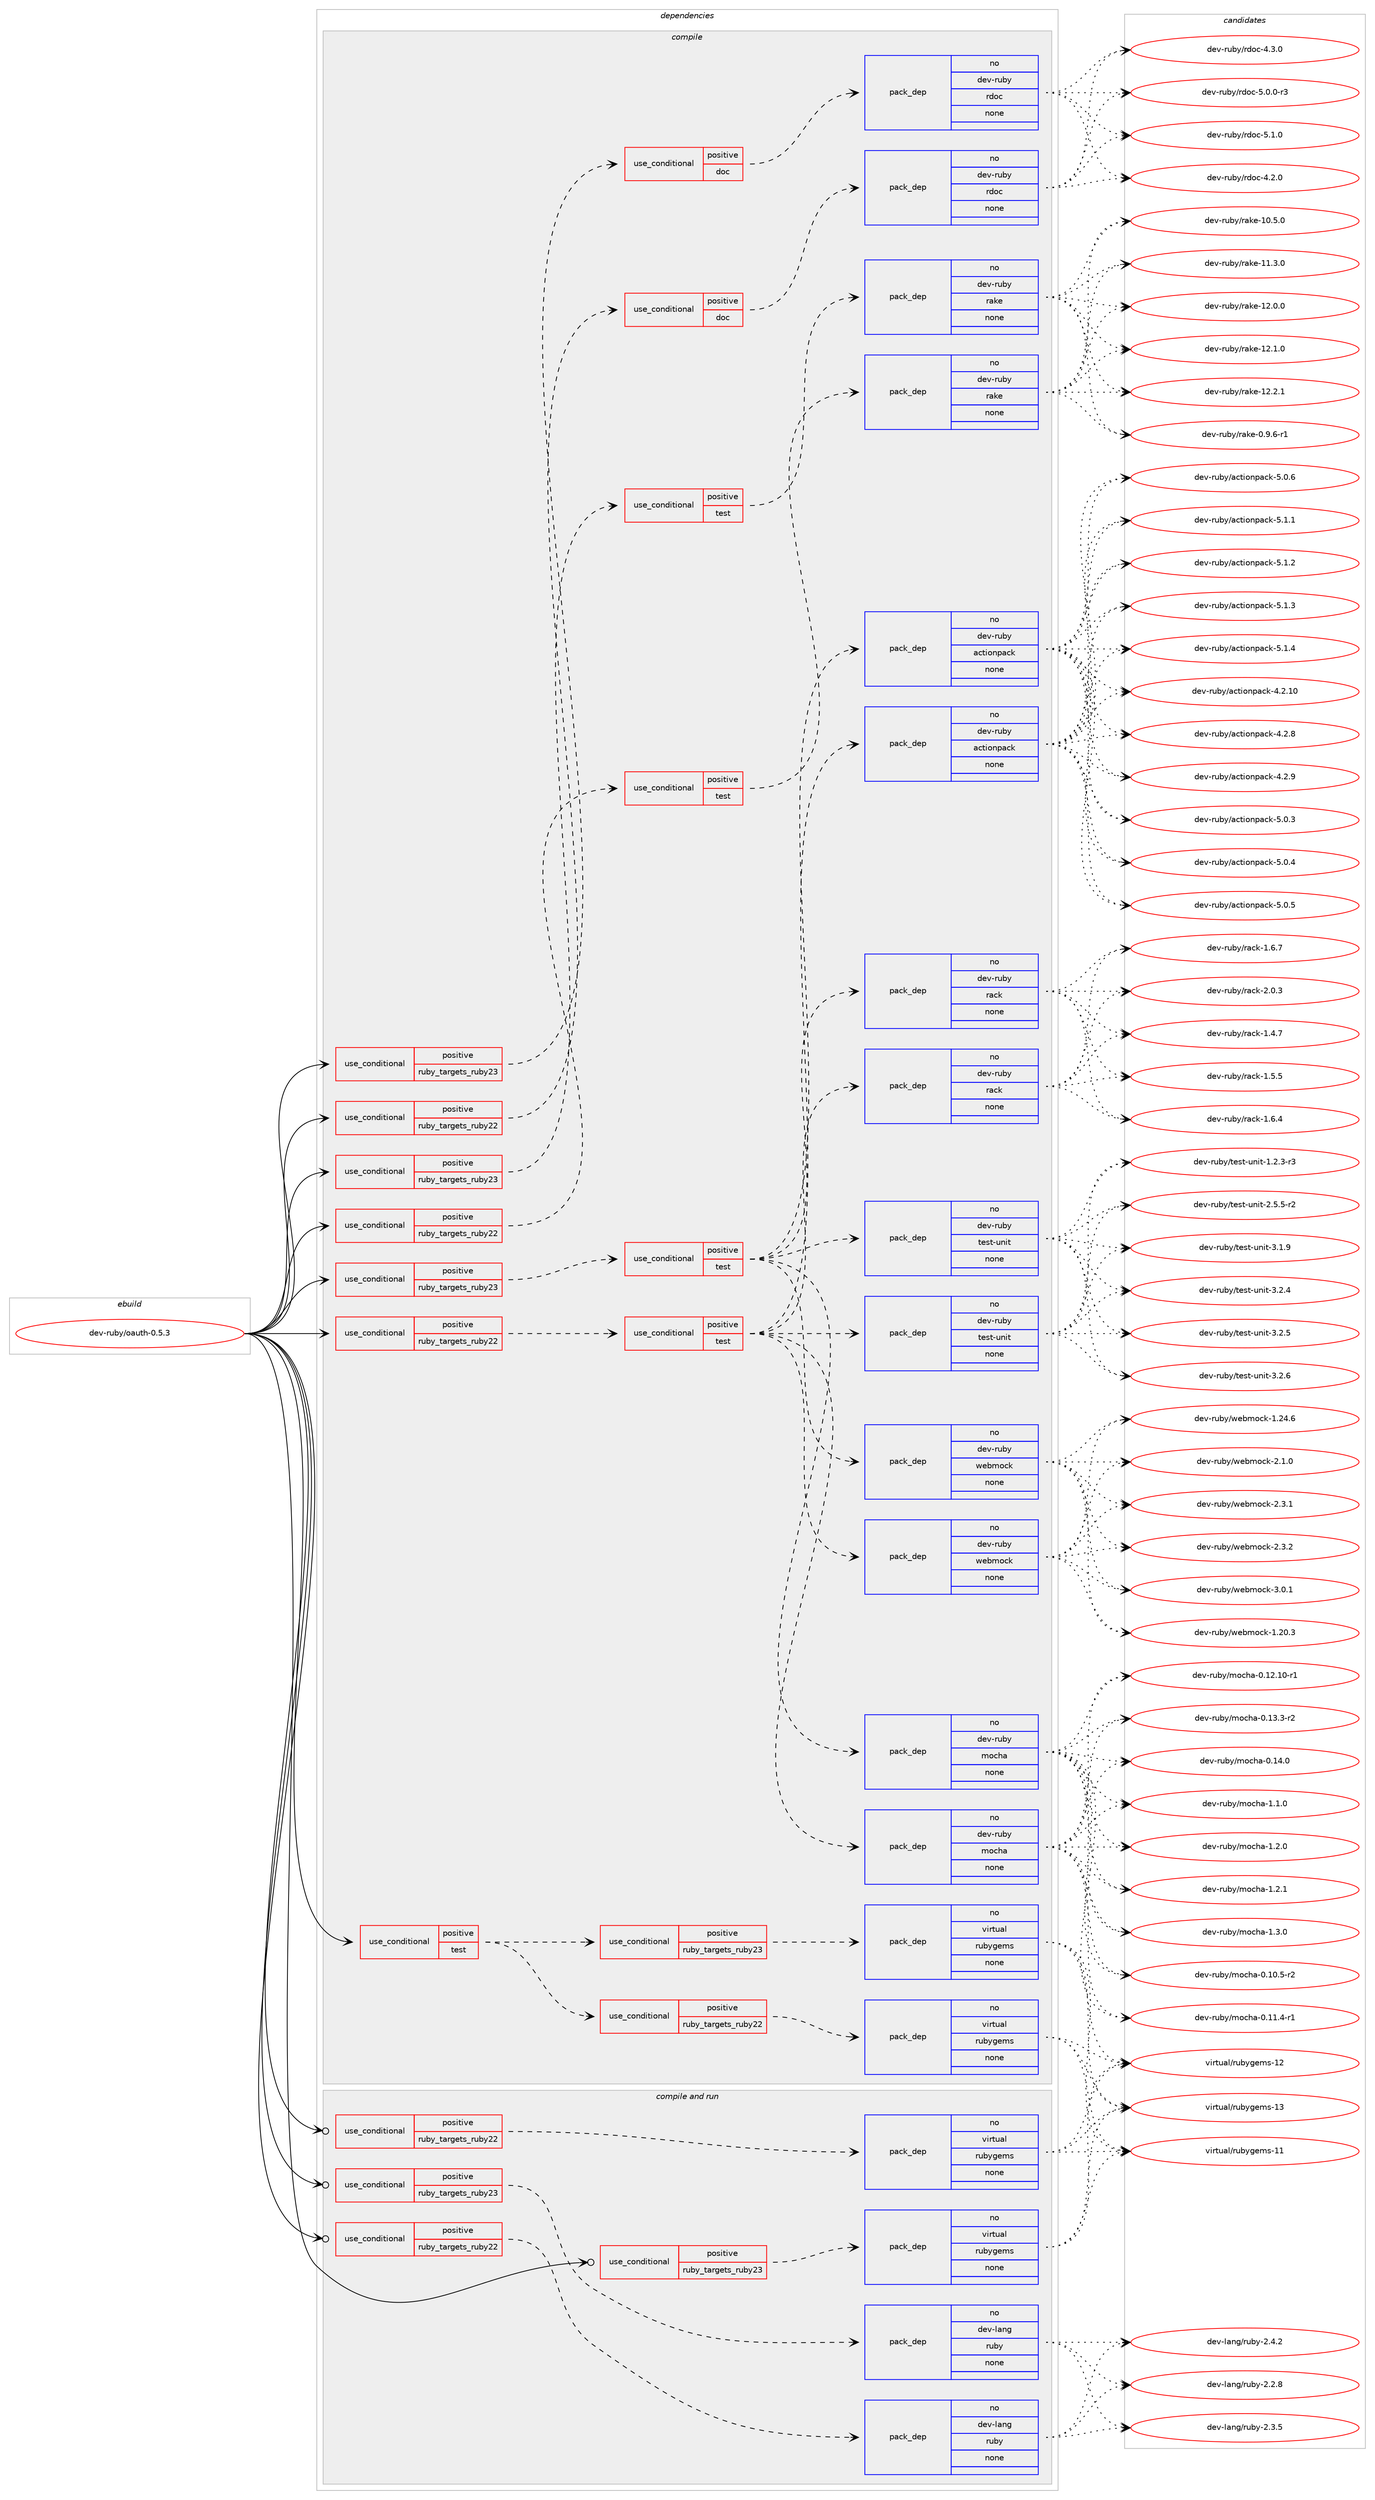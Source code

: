 digraph prolog {

# *************
# Graph options
# *************

newrank=true;
concentrate=true;
compound=true;
graph [rankdir=LR,fontname=Helvetica,fontsize=10,ranksep=1.5];#, ranksep=2.5, nodesep=0.2];
edge  [arrowhead=vee];
node  [fontname=Helvetica,fontsize=10];

# **********
# The ebuild
# **********

subgraph cluster_leftcol {
color=gray;
rank=same;
label=<<i>ebuild</i>>;
id [label="dev-ruby/oauth-0.5.3", color=red, width=4, href="../dev-ruby/oauth-0.5.3.svg"];
}

# ****************
# The dependencies
# ****************

subgraph cluster_midcol {
color=gray;
label=<<i>dependencies</i>>;
subgraph cluster_compile {
fillcolor="#eeeeee";
style=filled;
label=<<i>compile</i>>;
subgraph cond63863 {
dependency251636 [label=<<TABLE BORDER="0" CELLBORDER="1" CELLSPACING="0" CELLPADDING="4"><TR><TD ROWSPAN="3" CELLPADDING="10">use_conditional</TD></TR><TR><TD>positive</TD></TR><TR><TD>ruby_targets_ruby22</TD></TR></TABLE>>, shape=none, color=red];
subgraph cond63864 {
dependency251637 [label=<<TABLE BORDER="0" CELLBORDER="1" CELLSPACING="0" CELLPADDING="4"><TR><TD ROWSPAN="3" CELLPADDING="10">use_conditional</TD></TR><TR><TD>positive</TD></TR><TR><TD>doc</TD></TR></TABLE>>, shape=none, color=red];
subgraph pack183668 {
dependency251638 [label=<<TABLE BORDER="0" CELLBORDER="1" CELLSPACING="0" CELLPADDING="4" WIDTH="220"><TR><TD ROWSPAN="6" CELLPADDING="30">pack_dep</TD></TR><TR><TD WIDTH="110">no</TD></TR><TR><TD>dev-ruby</TD></TR><TR><TD>rdoc</TD></TR><TR><TD>none</TD></TR><TR><TD></TD></TR></TABLE>>, shape=none, color=blue];
}
dependency251637:e -> dependency251638:w [weight=20,style="dashed",arrowhead="vee"];
}
dependency251636:e -> dependency251637:w [weight=20,style="dashed",arrowhead="vee"];
}
id:e -> dependency251636:w [weight=20,style="solid",arrowhead="vee"];
subgraph cond63865 {
dependency251639 [label=<<TABLE BORDER="0" CELLBORDER="1" CELLSPACING="0" CELLPADDING="4"><TR><TD ROWSPAN="3" CELLPADDING="10">use_conditional</TD></TR><TR><TD>positive</TD></TR><TR><TD>ruby_targets_ruby22</TD></TR></TABLE>>, shape=none, color=red];
subgraph cond63866 {
dependency251640 [label=<<TABLE BORDER="0" CELLBORDER="1" CELLSPACING="0" CELLPADDING="4"><TR><TD ROWSPAN="3" CELLPADDING="10">use_conditional</TD></TR><TR><TD>positive</TD></TR><TR><TD>test</TD></TR></TABLE>>, shape=none, color=red];
subgraph pack183669 {
dependency251641 [label=<<TABLE BORDER="0" CELLBORDER="1" CELLSPACING="0" CELLPADDING="4" WIDTH="220"><TR><TD ROWSPAN="6" CELLPADDING="30">pack_dep</TD></TR><TR><TD WIDTH="110">no</TD></TR><TR><TD>dev-ruby</TD></TR><TR><TD>rake</TD></TR><TR><TD>none</TD></TR><TR><TD></TD></TR></TABLE>>, shape=none, color=blue];
}
dependency251640:e -> dependency251641:w [weight=20,style="dashed",arrowhead="vee"];
}
dependency251639:e -> dependency251640:w [weight=20,style="dashed",arrowhead="vee"];
}
id:e -> dependency251639:w [weight=20,style="solid",arrowhead="vee"];
subgraph cond63867 {
dependency251642 [label=<<TABLE BORDER="0" CELLBORDER="1" CELLSPACING="0" CELLPADDING="4"><TR><TD ROWSPAN="3" CELLPADDING="10">use_conditional</TD></TR><TR><TD>positive</TD></TR><TR><TD>ruby_targets_ruby22</TD></TR></TABLE>>, shape=none, color=red];
subgraph cond63868 {
dependency251643 [label=<<TABLE BORDER="0" CELLBORDER="1" CELLSPACING="0" CELLPADDING="4"><TR><TD ROWSPAN="3" CELLPADDING="10">use_conditional</TD></TR><TR><TD>positive</TD></TR><TR><TD>test</TD></TR></TABLE>>, shape=none, color=red];
subgraph pack183670 {
dependency251644 [label=<<TABLE BORDER="0" CELLBORDER="1" CELLSPACING="0" CELLPADDING="4" WIDTH="220"><TR><TD ROWSPAN="6" CELLPADDING="30">pack_dep</TD></TR><TR><TD WIDTH="110">no</TD></TR><TR><TD>dev-ruby</TD></TR><TR><TD>test-unit</TD></TR><TR><TD>none</TD></TR><TR><TD></TD></TR></TABLE>>, shape=none, color=blue];
}
dependency251643:e -> dependency251644:w [weight=20,style="dashed",arrowhead="vee"];
subgraph pack183671 {
dependency251645 [label=<<TABLE BORDER="0" CELLBORDER="1" CELLSPACING="0" CELLPADDING="4" WIDTH="220"><TR><TD ROWSPAN="6" CELLPADDING="30">pack_dep</TD></TR><TR><TD WIDTH="110">no</TD></TR><TR><TD>dev-ruby</TD></TR><TR><TD>mocha</TD></TR><TR><TD>none</TD></TR><TR><TD></TD></TR></TABLE>>, shape=none, color=blue];
}
dependency251643:e -> dependency251645:w [weight=20,style="dashed",arrowhead="vee"];
subgraph pack183672 {
dependency251646 [label=<<TABLE BORDER="0" CELLBORDER="1" CELLSPACING="0" CELLPADDING="4" WIDTH="220"><TR><TD ROWSPAN="6" CELLPADDING="30">pack_dep</TD></TR><TR><TD WIDTH="110">no</TD></TR><TR><TD>dev-ruby</TD></TR><TR><TD>webmock</TD></TR><TR><TD>none</TD></TR><TR><TD></TD></TR></TABLE>>, shape=none, color=blue];
}
dependency251643:e -> dependency251646:w [weight=20,style="dashed",arrowhead="vee"];
subgraph pack183673 {
dependency251647 [label=<<TABLE BORDER="0" CELLBORDER="1" CELLSPACING="0" CELLPADDING="4" WIDTH="220"><TR><TD ROWSPAN="6" CELLPADDING="30">pack_dep</TD></TR><TR><TD WIDTH="110">no</TD></TR><TR><TD>dev-ruby</TD></TR><TR><TD>rack</TD></TR><TR><TD>none</TD></TR><TR><TD></TD></TR></TABLE>>, shape=none, color=blue];
}
dependency251643:e -> dependency251647:w [weight=20,style="dashed",arrowhead="vee"];
subgraph pack183674 {
dependency251648 [label=<<TABLE BORDER="0" CELLBORDER="1" CELLSPACING="0" CELLPADDING="4" WIDTH="220"><TR><TD ROWSPAN="6" CELLPADDING="30">pack_dep</TD></TR><TR><TD WIDTH="110">no</TD></TR><TR><TD>dev-ruby</TD></TR><TR><TD>actionpack</TD></TR><TR><TD>none</TD></TR><TR><TD></TD></TR></TABLE>>, shape=none, color=blue];
}
dependency251643:e -> dependency251648:w [weight=20,style="dashed",arrowhead="vee"];
}
dependency251642:e -> dependency251643:w [weight=20,style="dashed",arrowhead="vee"];
}
id:e -> dependency251642:w [weight=20,style="solid",arrowhead="vee"];
subgraph cond63869 {
dependency251649 [label=<<TABLE BORDER="0" CELLBORDER="1" CELLSPACING="0" CELLPADDING="4"><TR><TD ROWSPAN="3" CELLPADDING="10">use_conditional</TD></TR><TR><TD>positive</TD></TR><TR><TD>ruby_targets_ruby23</TD></TR></TABLE>>, shape=none, color=red];
subgraph cond63870 {
dependency251650 [label=<<TABLE BORDER="0" CELLBORDER="1" CELLSPACING="0" CELLPADDING="4"><TR><TD ROWSPAN="3" CELLPADDING="10">use_conditional</TD></TR><TR><TD>positive</TD></TR><TR><TD>doc</TD></TR></TABLE>>, shape=none, color=red];
subgraph pack183675 {
dependency251651 [label=<<TABLE BORDER="0" CELLBORDER="1" CELLSPACING="0" CELLPADDING="4" WIDTH="220"><TR><TD ROWSPAN="6" CELLPADDING="30">pack_dep</TD></TR><TR><TD WIDTH="110">no</TD></TR><TR><TD>dev-ruby</TD></TR><TR><TD>rdoc</TD></TR><TR><TD>none</TD></TR><TR><TD></TD></TR></TABLE>>, shape=none, color=blue];
}
dependency251650:e -> dependency251651:w [weight=20,style="dashed",arrowhead="vee"];
}
dependency251649:e -> dependency251650:w [weight=20,style="dashed",arrowhead="vee"];
}
id:e -> dependency251649:w [weight=20,style="solid",arrowhead="vee"];
subgraph cond63871 {
dependency251652 [label=<<TABLE BORDER="0" CELLBORDER="1" CELLSPACING="0" CELLPADDING="4"><TR><TD ROWSPAN="3" CELLPADDING="10">use_conditional</TD></TR><TR><TD>positive</TD></TR><TR><TD>ruby_targets_ruby23</TD></TR></TABLE>>, shape=none, color=red];
subgraph cond63872 {
dependency251653 [label=<<TABLE BORDER="0" CELLBORDER="1" CELLSPACING="0" CELLPADDING="4"><TR><TD ROWSPAN="3" CELLPADDING="10">use_conditional</TD></TR><TR><TD>positive</TD></TR><TR><TD>test</TD></TR></TABLE>>, shape=none, color=red];
subgraph pack183676 {
dependency251654 [label=<<TABLE BORDER="0" CELLBORDER="1" CELLSPACING="0" CELLPADDING="4" WIDTH="220"><TR><TD ROWSPAN="6" CELLPADDING="30">pack_dep</TD></TR><TR><TD WIDTH="110">no</TD></TR><TR><TD>dev-ruby</TD></TR><TR><TD>rake</TD></TR><TR><TD>none</TD></TR><TR><TD></TD></TR></TABLE>>, shape=none, color=blue];
}
dependency251653:e -> dependency251654:w [weight=20,style="dashed",arrowhead="vee"];
}
dependency251652:e -> dependency251653:w [weight=20,style="dashed",arrowhead="vee"];
}
id:e -> dependency251652:w [weight=20,style="solid",arrowhead="vee"];
subgraph cond63873 {
dependency251655 [label=<<TABLE BORDER="0" CELLBORDER="1" CELLSPACING="0" CELLPADDING="4"><TR><TD ROWSPAN="3" CELLPADDING="10">use_conditional</TD></TR><TR><TD>positive</TD></TR><TR><TD>ruby_targets_ruby23</TD></TR></TABLE>>, shape=none, color=red];
subgraph cond63874 {
dependency251656 [label=<<TABLE BORDER="0" CELLBORDER="1" CELLSPACING="0" CELLPADDING="4"><TR><TD ROWSPAN="3" CELLPADDING="10">use_conditional</TD></TR><TR><TD>positive</TD></TR><TR><TD>test</TD></TR></TABLE>>, shape=none, color=red];
subgraph pack183677 {
dependency251657 [label=<<TABLE BORDER="0" CELLBORDER="1" CELLSPACING="0" CELLPADDING="4" WIDTH="220"><TR><TD ROWSPAN="6" CELLPADDING="30">pack_dep</TD></TR><TR><TD WIDTH="110">no</TD></TR><TR><TD>dev-ruby</TD></TR><TR><TD>test-unit</TD></TR><TR><TD>none</TD></TR><TR><TD></TD></TR></TABLE>>, shape=none, color=blue];
}
dependency251656:e -> dependency251657:w [weight=20,style="dashed",arrowhead="vee"];
subgraph pack183678 {
dependency251658 [label=<<TABLE BORDER="0" CELLBORDER="1" CELLSPACING="0" CELLPADDING="4" WIDTH="220"><TR><TD ROWSPAN="6" CELLPADDING="30">pack_dep</TD></TR><TR><TD WIDTH="110">no</TD></TR><TR><TD>dev-ruby</TD></TR><TR><TD>mocha</TD></TR><TR><TD>none</TD></TR><TR><TD></TD></TR></TABLE>>, shape=none, color=blue];
}
dependency251656:e -> dependency251658:w [weight=20,style="dashed",arrowhead="vee"];
subgraph pack183679 {
dependency251659 [label=<<TABLE BORDER="0" CELLBORDER="1" CELLSPACING="0" CELLPADDING="4" WIDTH="220"><TR><TD ROWSPAN="6" CELLPADDING="30">pack_dep</TD></TR><TR><TD WIDTH="110">no</TD></TR><TR><TD>dev-ruby</TD></TR><TR><TD>webmock</TD></TR><TR><TD>none</TD></TR><TR><TD></TD></TR></TABLE>>, shape=none, color=blue];
}
dependency251656:e -> dependency251659:w [weight=20,style="dashed",arrowhead="vee"];
subgraph pack183680 {
dependency251660 [label=<<TABLE BORDER="0" CELLBORDER="1" CELLSPACING="0" CELLPADDING="4" WIDTH="220"><TR><TD ROWSPAN="6" CELLPADDING="30">pack_dep</TD></TR><TR><TD WIDTH="110">no</TD></TR><TR><TD>dev-ruby</TD></TR><TR><TD>rack</TD></TR><TR><TD>none</TD></TR><TR><TD></TD></TR></TABLE>>, shape=none, color=blue];
}
dependency251656:e -> dependency251660:w [weight=20,style="dashed",arrowhead="vee"];
subgraph pack183681 {
dependency251661 [label=<<TABLE BORDER="0" CELLBORDER="1" CELLSPACING="0" CELLPADDING="4" WIDTH="220"><TR><TD ROWSPAN="6" CELLPADDING="30">pack_dep</TD></TR><TR><TD WIDTH="110">no</TD></TR><TR><TD>dev-ruby</TD></TR><TR><TD>actionpack</TD></TR><TR><TD>none</TD></TR><TR><TD></TD></TR></TABLE>>, shape=none, color=blue];
}
dependency251656:e -> dependency251661:w [weight=20,style="dashed",arrowhead="vee"];
}
dependency251655:e -> dependency251656:w [weight=20,style="dashed",arrowhead="vee"];
}
id:e -> dependency251655:w [weight=20,style="solid",arrowhead="vee"];
subgraph cond63875 {
dependency251662 [label=<<TABLE BORDER="0" CELLBORDER="1" CELLSPACING="0" CELLPADDING="4"><TR><TD ROWSPAN="3" CELLPADDING="10">use_conditional</TD></TR><TR><TD>positive</TD></TR><TR><TD>test</TD></TR></TABLE>>, shape=none, color=red];
subgraph cond63876 {
dependency251663 [label=<<TABLE BORDER="0" CELLBORDER="1" CELLSPACING="0" CELLPADDING="4"><TR><TD ROWSPAN="3" CELLPADDING="10">use_conditional</TD></TR><TR><TD>positive</TD></TR><TR><TD>ruby_targets_ruby22</TD></TR></TABLE>>, shape=none, color=red];
subgraph pack183682 {
dependency251664 [label=<<TABLE BORDER="0" CELLBORDER="1" CELLSPACING="0" CELLPADDING="4" WIDTH="220"><TR><TD ROWSPAN="6" CELLPADDING="30">pack_dep</TD></TR><TR><TD WIDTH="110">no</TD></TR><TR><TD>virtual</TD></TR><TR><TD>rubygems</TD></TR><TR><TD>none</TD></TR><TR><TD></TD></TR></TABLE>>, shape=none, color=blue];
}
dependency251663:e -> dependency251664:w [weight=20,style="dashed",arrowhead="vee"];
}
dependency251662:e -> dependency251663:w [weight=20,style="dashed",arrowhead="vee"];
subgraph cond63877 {
dependency251665 [label=<<TABLE BORDER="0" CELLBORDER="1" CELLSPACING="0" CELLPADDING="4"><TR><TD ROWSPAN="3" CELLPADDING="10">use_conditional</TD></TR><TR><TD>positive</TD></TR><TR><TD>ruby_targets_ruby23</TD></TR></TABLE>>, shape=none, color=red];
subgraph pack183683 {
dependency251666 [label=<<TABLE BORDER="0" CELLBORDER="1" CELLSPACING="0" CELLPADDING="4" WIDTH="220"><TR><TD ROWSPAN="6" CELLPADDING="30">pack_dep</TD></TR><TR><TD WIDTH="110">no</TD></TR><TR><TD>virtual</TD></TR><TR><TD>rubygems</TD></TR><TR><TD>none</TD></TR><TR><TD></TD></TR></TABLE>>, shape=none, color=blue];
}
dependency251665:e -> dependency251666:w [weight=20,style="dashed",arrowhead="vee"];
}
dependency251662:e -> dependency251665:w [weight=20,style="dashed",arrowhead="vee"];
}
id:e -> dependency251662:w [weight=20,style="solid",arrowhead="vee"];
}
subgraph cluster_compileandrun {
fillcolor="#eeeeee";
style=filled;
label=<<i>compile and run</i>>;
subgraph cond63878 {
dependency251667 [label=<<TABLE BORDER="0" CELLBORDER="1" CELLSPACING="0" CELLPADDING="4"><TR><TD ROWSPAN="3" CELLPADDING="10">use_conditional</TD></TR><TR><TD>positive</TD></TR><TR><TD>ruby_targets_ruby22</TD></TR></TABLE>>, shape=none, color=red];
subgraph pack183684 {
dependency251668 [label=<<TABLE BORDER="0" CELLBORDER="1" CELLSPACING="0" CELLPADDING="4" WIDTH="220"><TR><TD ROWSPAN="6" CELLPADDING="30">pack_dep</TD></TR><TR><TD WIDTH="110">no</TD></TR><TR><TD>dev-lang</TD></TR><TR><TD>ruby</TD></TR><TR><TD>none</TD></TR><TR><TD></TD></TR></TABLE>>, shape=none, color=blue];
}
dependency251667:e -> dependency251668:w [weight=20,style="dashed",arrowhead="vee"];
}
id:e -> dependency251667:w [weight=20,style="solid",arrowhead="odotvee"];
subgraph cond63879 {
dependency251669 [label=<<TABLE BORDER="0" CELLBORDER="1" CELLSPACING="0" CELLPADDING="4"><TR><TD ROWSPAN="3" CELLPADDING="10">use_conditional</TD></TR><TR><TD>positive</TD></TR><TR><TD>ruby_targets_ruby22</TD></TR></TABLE>>, shape=none, color=red];
subgraph pack183685 {
dependency251670 [label=<<TABLE BORDER="0" CELLBORDER="1" CELLSPACING="0" CELLPADDING="4" WIDTH="220"><TR><TD ROWSPAN="6" CELLPADDING="30">pack_dep</TD></TR><TR><TD WIDTH="110">no</TD></TR><TR><TD>virtual</TD></TR><TR><TD>rubygems</TD></TR><TR><TD>none</TD></TR><TR><TD></TD></TR></TABLE>>, shape=none, color=blue];
}
dependency251669:e -> dependency251670:w [weight=20,style="dashed",arrowhead="vee"];
}
id:e -> dependency251669:w [weight=20,style="solid",arrowhead="odotvee"];
subgraph cond63880 {
dependency251671 [label=<<TABLE BORDER="0" CELLBORDER="1" CELLSPACING="0" CELLPADDING="4"><TR><TD ROWSPAN="3" CELLPADDING="10">use_conditional</TD></TR><TR><TD>positive</TD></TR><TR><TD>ruby_targets_ruby23</TD></TR></TABLE>>, shape=none, color=red];
subgraph pack183686 {
dependency251672 [label=<<TABLE BORDER="0" CELLBORDER="1" CELLSPACING="0" CELLPADDING="4" WIDTH="220"><TR><TD ROWSPAN="6" CELLPADDING="30">pack_dep</TD></TR><TR><TD WIDTH="110">no</TD></TR><TR><TD>dev-lang</TD></TR><TR><TD>ruby</TD></TR><TR><TD>none</TD></TR><TR><TD></TD></TR></TABLE>>, shape=none, color=blue];
}
dependency251671:e -> dependency251672:w [weight=20,style="dashed",arrowhead="vee"];
}
id:e -> dependency251671:w [weight=20,style="solid",arrowhead="odotvee"];
subgraph cond63881 {
dependency251673 [label=<<TABLE BORDER="0" CELLBORDER="1" CELLSPACING="0" CELLPADDING="4"><TR><TD ROWSPAN="3" CELLPADDING="10">use_conditional</TD></TR><TR><TD>positive</TD></TR><TR><TD>ruby_targets_ruby23</TD></TR></TABLE>>, shape=none, color=red];
subgraph pack183687 {
dependency251674 [label=<<TABLE BORDER="0" CELLBORDER="1" CELLSPACING="0" CELLPADDING="4" WIDTH="220"><TR><TD ROWSPAN="6" CELLPADDING="30">pack_dep</TD></TR><TR><TD WIDTH="110">no</TD></TR><TR><TD>virtual</TD></TR><TR><TD>rubygems</TD></TR><TR><TD>none</TD></TR><TR><TD></TD></TR></TABLE>>, shape=none, color=blue];
}
dependency251673:e -> dependency251674:w [weight=20,style="dashed",arrowhead="vee"];
}
id:e -> dependency251673:w [weight=20,style="solid",arrowhead="odotvee"];
}
subgraph cluster_run {
fillcolor="#eeeeee";
style=filled;
label=<<i>run</i>>;
}
}

# **************
# The candidates
# **************

subgraph cluster_choices {
rank=same;
color=gray;
label=<<i>candidates</i>>;

subgraph choice183668 {
color=black;
nodesep=1;
choice10010111845114117981214711410011199455246504648 [label="dev-ruby/rdoc-4.2.0", color=red, width=4,href="../dev-ruby/rdoc-4.2.0.svg"];
choice10010111845114117981214711410011199455246514648 [label="dev-ruby/rdoc-4.3.0", color=red, width=4,href="../dev-ruby/rdoc-4.3.0.svg"];
choice100101118451141179812147114100111994553464846484511451 [label="dev-ruby/rdoc-5.0.0-r3", color=red, width=4,href="../dev-ruby/rdoc-5.0.0-r3.svg"];
choice10010111845114117981214711410011199455346494648 [label="dev-ruby/rdoc-5.1.0", color=red, width=4,href="../dev-ruby/rdoc-5.1.0.svg"];
dependency251638:e -> choice10010111845114117981214711410011199455246504648:w [style=dotted,weight="100"];
dependency251638:e -> choice10010111845114117981214711410011199455246514648:w [style=dotted,weight="100"];
dependency251638:e -> choice100101118451141179812147114100111994553464846484511451:w [style=dotted,weight="100"];
dependency251638:e -> choice10010111845114117981214711410011199455346494648:w [style=dotted,weight="100"];
}
subgraph choice183669 {
color=black;
nodesep=1;
choice100101118451141179812147114971071014548465746544511449 [label="dev-ruby/rake-0.9.6-r1", color=red, width=4,href="../dev-ruby/rake-0.9.6-r1.svg"];
choice1001011184511411798121471149710710145494846534648 [label="dev-ruby/rake-10.5.0", color=red, width=4,href="../dev-ruby/rake-10.5.0.svg"];
choice1001011184511411798121471149710710145494946514648 [label="dev-ruby/rake-11.3.0", color=red, width=4,href="../dev-ruby/rake-11.3.0.svg"];
choice1001011184511411798121471149710710145495046484648 [label="dev-ruby/rake-12.0.0", color=red, width=4,href="../dev-ruby/rake-12.0.0.svg"];
choice1001011184511411798121471149710710145495046494648 [label="dev-ruby/rake-12.1.0", color=red, width=4,href="../dev-ruby/rake-12.1.0.svg"];
choice1001011184511411798121471149710710145495046504649 [label="dev-ruby/rake-12.2.1", color=red, width=4,href="../dev-ruby/rake-12.2.1.svg"];
dependency251641:e -> choice100101118451141179812147114971071014548465746544511449:w [style=dotted,weight="100"];
dependency251641:e -> choice1001011184511411798121471149710710145494846534648:w [style=dotted,weight="100"];
dependency251641:e -> choice1001011184511411798121471149710710145494946514648:w [style=dotted,weight="100"];
dependency251641:e -> choice1001011184511411798121471149710710145495046484648:w [style=dotted,weight="100"];
dependency251641:e -> choice1001011184511411798121471149710710145495046494648:w [style=dotted,weight="100"];
dependency251641:e -> choice1001011184511411798121471149710710145495046504649:w [style=dotted,weight="100"];
}
subgraph choice183670 {
color=black;
nodesep=1;
choice100101118451141179812147116101115116451171101051164549465046514511451 [label="dev-ruby/test-unit-1.2.3-r3", color=red, width=4,href="../dev-ruby/test-unit-1.2.3-r3.svg"];
choice100101118451141179812147116101115116451171101051164550465346534511450 [label="dev-ruby/test-unit-2.5.5-r2", color=red, width=4,href="../dev-ruby/test-unit-2.5.5-r2.svg"];
choice10010111845114117981214711610111511645117110105116455146494657 [label="dev-ruby/test-unit-3.1.9", color=red, width=4,href="../dev-ruby/test-unit-3.1.9.svg"];
choice10010111845114117981214711610111511645117110105116455146504652 [label="dev-ruby/test-unit-3.2.4", color=red, width=4,href="../dev-ruby/test-unit-3.2.4.svg"];
choice10010111845114117981214711610111511645117110105116455146504653 [label="dev-ruby/test-unit-3.2.5", color=red, width=4,href="../dev-ruby/test-unit-3.2.5.svg"];
choice10010111845114117981214711610111511645117110105116455146504654 [label="dev-ruby/test-unit-3.2.6", color=red, width=4,href="../dev-ruby/test-unit-3.2.6.svg"];
dependency251644:e -> choice100101118451141179812147116101115116451171101051164549465046514511451:w [style=dotted,weight="100"];
dependency251644:e -> choice100101118451141179812147116101115116451171101051164550465346534511450:w [style=dotted,weight="100"];
dependency251644:e -> choice10010111845114117981214711610111511645117110105116455146494657:w [style=dotted,weight="100"];
dependency251644:e -> choice10010111845114117981214711610111511645117110105116455146504652:w [style=dotted,weight="100"];
dependency251644:e -> choice10010111845114117981214711610111511645117110105116455146504653:w [style=dotted,weight="100"];
dependency251644:e -> choice10010111845114117981214711610111511645117110105116455146504654:w [style=dotted,weight="100"];
}
subgraph choice183671 {
color=black;
nodesep=1;
choice1001011184511411798121471091119910497454846494846534511450 [label="dev-ruby/mocha-0.10.5-r2", color=red, width=4,href="../dev-ruby/mocha-0.10.5-r2.svg"];
choice1001011184511411798121471091119910497454846494946524511449 [label="dev-ruby/mocha-0.11.4-r1", color=red, width=4,href="../dev-ruby/mocha-0.11.4-r1.svg"];
choice100101118451141179812147109111991049745484649504649484511449 [label="dev-ruby/mocha-0.12.10-r1", color=red, width=4,href="../dev-ruby/mocha-0.12.10-r1.svg"];
choice1001011184511411798121471091119910497454846495146514511450 [label="dev-ruby/mocha-0.13.3-r2", color=red, width=4,href="../dev-ruby/mocha-0.13.3-r2.svg"];
choice100101118451141179812147109111991049745484649524648 [label="dev-ruby/mocha-0.14.0", color=red, width=4,href="../dev-ruby/mocha-0.14.0.svg"];
choice1001011184511411798121471091119910497454946494648 [label="dev-ruby/mocha-1.1.0", color=red, width=4,href="../dev-ruby/mocha-1.1.0.svg"];
choice1001011184511411798121471091119910497454946504648 [label="dev-ruby/mocha-1.2.0", color=red, width=4,href="../dev-ruby/mocha-1.2.0.svg"];
choice1001011184511411798121471091119910497454946504649 [label="dev-ruby/mocha-1.2.1", color=red, width=4,href="../dev-ruby/mocha-1.2.1.svg"];
choice1001011184511411798121471091119910497454946514648 [label="dev-ruby/mocha-1.3.0", color=red, width=4,href="../dev-ruby/mocha-1.3.0.svg"];
dependency251645:e -> choice1001011184511411798121471091119910497454846494846534511450:w [style=dotted,weight="100"];
dependency251645:e -> choice1001011184511411798121471091119910497454846494946524511449:w [style=dotted,weight="100"];
dependency251645:e -> choice100101118451141179812147109111991049745484649504649484511449:w [style=dotted,weight="100"];
dependency251645:e -> choice1001011184511411798121471091119910497454846495146514511450:w [style=dotted,weight="100"];
dependency251645:e -> choice100101118451141179812147109111991049745484649524648:w [style=dotted,weight="100"];
dependency251645:e -> choice1001011184511411798121471091119910497454946494648:w [style=dotted,weight="100"];
dependency251645:e -> choice1001011184511411798121471091119910497454946504648:w [style=dotted,weight="100"];
dependency251645:e -> choice1001011184511411798121471091119910497454946504649:w [style=dotted,weight="100"];
dependency251645:e -> choice1001011184511411798121471091119910497454946514648:w [style=dotted,weight="100"];
}
subgraph choice183672 {
color=black;
nodesep=1;
choice100101118451141179812147119101981091119910745494650484651 [label="dev-ruby/webmock-1.20.3", color=red, width=4,href="../dev-ruby/webmock-1.20.3.svg"];
choice100101118451141179812147119101981091119910745494650524654 [label="dev-ruby/webmock-1.24.6", color=red, width=4,href="../dev-ruby/webmock-1.24.6.svg"];
choice1001011184511411798121471191019810911199107455046494648 [label="dev-ruby/webmock-2.1.0", color=red, width=4,href="../dev-ruby/webmock-2.1.0.svg"];
choice1001011184511411798121471191019810911199107455046514649 [label="dev-ruby/webmock-2.3.1", color=red, width=4,href="../dev-ruby/webmock-2.3.1.svg"];
choice1001011184511411798121471191019810911199107455046514650 [label="dev-ruby/webmock-2.3.2", color=red, width=4,href="../dev-ruby/webmock-2.3.2.svg"];
choice1001011184511411798121471191019810911199107455146484649 [label="dev-ruby/webmock-3.0.1", color=red, width=4,href="../dev-ruby/webmock-3.0.1.svg"];
dependency251646:e -> choice100101118451141179812147119101981091119910745494650484651:w [style=dotted,weight="100"];
dependency251646:e -> choice100101118451141179812147119101981091119910745494650524654:w [style=dotted,weight="100"];
dependency251646:e -> choice1001011184511411798121471191019810911199107455046494648:w [style=dotted,weight="100"];
dependency251646:e -> choice1001011184511411798121471191019810911199107455046514649:w [style=dotted,weight="100"];
dependency251646:e -> choice1001011184511411798121471191019810911199107455046514650:w [style=dotted,weight="100"];
dependency251646:e -> choice1001011184511411798121471191019810911199107455146484649:w [style=dotted,weight="100"];
}
subgraph choice183673 {
color=black;
nodesep=1;
choice1001011184511411798121471149799107454946524655 [label="dev-ruby/rack-1.4.7", color=red, width=4,href="../dev-ruby/rack-1.4.7.svg"];
choice1001011184511411798121471149799107454946534653 [label="dev-ruby/rack-1.5.5", color=red, width=4,href="../dev-ruby/rack-1.5.5.svg"];
choice1001011184511411798121471149799107454946544652 [label="dev-ruby/rack-1.6.4", color=red, width=4,href="../dev-ruby/rack-1.6.4.svg"];
choice1001011184511411798121471149799107454946544655 [label="dev-ruby/rack-1.6.7", color=red, width=4,href="../dev-ruby/rack-1.6.7.svg"];
choice1001011184511411798121471149799107455046484651 [label="dev-ruby/rack-2.0.3", color=red, width=4,href="../dev-ruby/rack-2.0.3.svg"];
dependency251647:e -> choice1001011184511411798121471149799107454946524655:w [style=dotted,weight="100"];
dependency251647:e -> choice1001011184511411798121471149799107454946534653:w [style=dotted,weight="100"];
dependency251647:e -> choice1001011184511411798121471149799107454946544652:w [style=dotted,weight="100"];
dependency251647:e -> choice1001011184511411798121471149799107454946544655:w [style=dotted,weight="100"];
dependency251647:e -> choice1001011184511411798121471149799107455046484651:w [style=dotted,weight="100"];
}
subgraph choice183674 {
color=black;
nodesep=1;
choice1001011184511411798121479799116105111110112979910745524650464948 [label="dev-ruby/actionpack-4.2.10", color=red, width=4,href="../dev-ruby/actionpack-4.2.10.svg"];
choice10010111845114117981214797991161051111101129799107455246504656 [label="dev-ruby/actionpack-4.2.8", color=red, width=4,href="../dev-ruby/actionpack-4.2.8.svg"];
choice10010111845114117981214797991161051111101129799107455246504657 [label="dev-ruby/actionpack-4.2.9", color=red, width=4,href="../dev-ruby/actionpack-4.2.9.svg"];
choice10010111845114117981214797991161051111101129799107455346484651 [label="dev-ruby/actionpack-5.0.3", color=red, width=4,href="../dev-ruby/actionpack-5.0.3.svg"];
choice10010111845114117981214797991161051111101129799107455346484652 [label="dev-ruby/actionpack-5.0.4", color=red, width=4,href="../dev-ruby/actionpack-5.0.4.svg"];
choice10010111845114117981214797991161051111101129799107455346484653 [label="dev-ruby/actionpack-5.0.5", color=red, width=4,href="../dev-ruby/actionpack-5.0.5.svg"];
choice10010111845114117981214797991161051111101129799107455346484654 [label="dev-ruby/actionpack-5.0.6", color=red, width=4,href="../dev-ruby/actionpack-5.0.6.svg"];
choice10010111845114117981214797991161051111101129799107455346494649 [label="dev-ruby/actionpack-5.1.1", color=red, width=4,href="../dev-ruby/actionpack-5.1.1.svg"];
choice10010111845114117981214797991161051111101129799107455346494650 [label="dev-ruby/actionpack-5.1.2", color=red, width=4,href="../dev-ruby/actionpack-5.1.2.svg"];
choice10010111845114117981214797991161051111101129799107455346494651 [label="dev-ruby/actionpack-5.1.3", color=red, width=4,href="../dev-ruby/actionpack-5.1.3.svg"];
choice10010111845114117981214797991161051111101129799107455346494652 [label="dev-ruby/actionpack-5.1.4", color=red, width=4,href="../dev-ruby/actionpack-5.1.4.svg"];
dependency251648:e -> choice1001011184511411798121479799116105111110112979910745524650464948:w [style=dotted,weight="100"];
dependency251648:e -> choice10010111845114117981214797991161051111101129799107455246504656:w [style=dotted,weight="100"];
dependency251648:e -> choice10010111845114117981214797991161051111101129799107455246504657:w [style=dotted,weight="100"];
dependency251648:e -> choice10010111845114117981214797991161051111101129799107455346484651:w [style=dotted,weight="100"];
dependency251648:e -> choice10010111845114117981214797991161051111101129799107455346484652:w [style=dotted,weight="100"];
dependency251648:e -> choice10010111845114117981214797991161051111101129799107455346484653:w [style=dotted,weight="100"];
dependency251648:e -> choice10010111845114117981214797991161051111101129799107455346484654:w [style=dotted,weight="100"];
dependency251648:e -> choice10010111845114117981214797991161051111101129799107455346494649:w [style=dotted,weight="100"];
dependency251648:e -> choice10010111845114117981214797991161051111101129799107455346494650:w [style=dotted,weight="100"];
dependency251648:e -> choice10010111845114117981214797991161051111101129799107455346494651:w [style=dotted,weight="100"];
dependency251648:e -> choice10010111845114117981214797991161051111101129799107455346494652:w [style=dotted,weight="100"];
}
subgraph choice183675 {
color=black;
nodesep=1;
choice10010111845114117981214711410011199455246504648 [label="dev-ruby/rdoc-4.2.0", color=red, width=4,href="../dev-ruby/rdoc-4.2.0.svg"];
choice10010111845114117981214711410011199455246514648 [label="dev-ruby/rdoc-4.3.0", color=red, width=4,href="../dev-ruby/rdoc-4.3.0.svg"];
choice100101118451141179812147114100111994553464846484511451 [label="dev-ruby/rdoc-5.0.0-r3", color=red, width=4,href="../dev-ruby/rdoc-5.0.0-r3.svg"];
choice10010111845114117981214711410011199455346494648 [label="dev-ruby/rdoc-5.1.0", color=red, width=4,href="../dev-ruby/rdoc-5.1.0.svg"];
dependency251651:e -> choice10010111845114117981214711410011199455246504648:w [style=dotted,weight="100"];
dependency251651:e -> choice10010111845114117981214711410011199455246514648:w [style=dotted,weight="100"];
dependency251651:e -> choice100101118451141179812147114100111994553464846484511451:w [style=dotted,weight="100"];
dependency251651:e -> choice10010111845114117981214711410011199455346494648:w [style=dotted,weight="100"];
}
subgraph choice183676 {
color=black;
nodesep=1;
choice100101118451141179812147114971071014548465746544511449 [label="dev-ruby/rake-0.9.6-r1", color=red, width=4,href="../dev-ruby/rake-0.9.6-r1.svg"];
choice1001011184511411798121471149710710145494846534648 [label="dev-ruby/rake-10.5.0", color=red, width=4,href="../dev-ruby/rake-10.5.0.svg"];
choice1001011184511411798121471149710710145494946514648 [label="dev-ruby/rake-11.3.0", color=red, width=4,href="../dev-ruby/rake-11.3.0.svg"];
choice1001011184511411798121471149710710145495046484648 [label="dev-ruby/rake-12.0.0", color=red, width=4,href="../dev-ruby/rake-12.0.0.svg"];
choice1001011184511411798121471149710710145495046494648 [label="dev-ruby/rake-12.1.0", color=red, width=4,href="../dev-ruby/rake-12.1.0.svg"];
choice1001011184511411798121471149710710145495046504649 [label="dev-ruby/rake-12.2.1", color=red, width=4,href="../dev-ruby/rake-12.2.1.svg"];
dependency251654:e -> choice100101118451141179812147114971071014548465746544511449:w [style=dotted,weight="100"];
dependency251654:e -> choice1001011184511411798121471149710710145494846534648:w [style=dotted,weight="100"];
dependency251654:e -> choice1001011184511411798121471149710710145494946514648:w [style=dotted,weight="100"];
dependency251654:e -> choice1001011184511411798121471149710710145495046484648:w [style=dotted,weight="100"];
dependency251654:e -> choice1001011184511411798121471149710710145495046494648:w [style=dotted,weight="100"];
dependency251654:e -> choice1001011184511411798121471149710710145495046504649:w [style=dotted,weight="100"];
}
subgraph choice183677 {
color=black;
nodesep=1;
choice100101118451141179812147116101115116451171101051164549465046514511451 [label="dev-ruby/test-unit-1.2.3-r3", color=red, width=4,href="../dev-ruby/test-unit-1.2.3-r3.svg"];
choice100101118451141179812147116101115116451171101051164550465346534511450 [label="dev-ruby/test-unit-2.5.5-r2", color=red, width=4,href="../dev-ruby/test-unit-2.5.5-r2.svg"];
choice10010111845114117981214711610111511645117110105116455146494657 [label="dev-ruby/test-unit-3.1.9", color=red, width=4,href="../dev-ruby/test-unit-3.1.9.svg"];
choice10010111845114117981214711610111511645117110105116455146504652 [label="dev-ruby/test-unit-3.2.4", color=red, width=4,href="../dev-ruby/test-unit-3.2.4.svg"];
choice10010111845114117981214711610111511645117110105116455146504653 [label="dev-ruby/test-unit-3.2.5", color=red, width=4,href="../dev-ruby/test-unit-3.2.5.svg"];
choice10010111845114117981214711610111511645117110105116455146504654 [label="dev-ruby/test-unit-3.2.6", color=red, width=4,href="../dev-ruby/test-unit-3.2.6.svg"];
dependency251657:e -> choice100101118451141179812147116101115116451171101051164549465046514511451:w [style=dotted,weight="100"];
dependency251657:e -> choice100101118451141179812147116101115116451171101051164550465346534511450:w [style=dotted,weight="100"];
dependency251657:e -> choice10010111845114117981214711610111511645117110105116455146494657:w [style=dotted,weight="100"];
dependency251657:e -> choice10010111845114117981214711610111511645117110105116455146504652:w [style=dotted,weight="100"];
dependency251657:e -> choice10010111845114117981214711610111511645117110105116455146504653:w [style=dotted,weight="100"];
dependency251657:e -> choice10010111845114117981214711610111511645117110105116455146504654:w [style=dotted,weight="100"];
}
subgraph choice183678 {
color=black;
nodesep=1;
choice1001011184511411798121471091119910497454846494846534511450 [label="dev-ruby/mocha-0.10.5-r2", color=red, width=4,href="../dev-ruby/mocha-0.10.5-r2.svg"];
choice1001011184511411798121471091119910497454846494946524511449 [label="dev-ruby/mocha-0.11.4-r1", color=red, width=4,href="../dev-ruby/mocha-0.11.4-r1.svg"];
choice100101118451141179812147109111991049745484649504649484511449 [label="dev-ruby/mocha-0.12.10-r1", color=red, width=4,href="../dev-ruby/mocha-0.12.10-r1.svg"];
choice1001011184511411798121471091119910497454846495146514511450 [label="dev-ruby/mocha-0.13.3-r2", color=red, width=4,href="../dev-ruby/mocha-0.13.3-r2.svg"];
choice100101118451141179812147109111991049745484649524648 [label="dev-ruby/mocha-0.14.0", color=red, width=4,href="../dev-ruby/mocha-0.14.0.svg"];
choice1001011184511411798121471091119910497454946494648 [label="dev-ruby/mocha-1.1.0", color=red, width=4,href="../dev-ruby/mocha-1.1.0.svg"];
choice1001011184511411798121471091119910497454946504648 [label="dev-ruby/mocha-1.2.0", color=red, width=4,href="../dev-ruby/mocha-1.2.0.svg"];
choice1001011184511411798121471091119910497454946504649 [label="dev-ruby/mocha-1.2.1", color=red, width=4,href="../dev-ruby/mocha-1.2.1.svg"];
choice1001011184511411798121471091119910497454946514648 [label="dev-ruby/mocha-1.3.0", color=red, width=4,href="../dev-ruby/mocha-1.3.0.svg"];
dependency251658:e -> choice1001011184511411798121471091119910497454846494846534511450:w [style=dotted,weight="100"];
dependency251658:e -> choice1001011184511411798121471091119910497454846494946524511449:w [style=dotted,weight="100"];
dependency251658:e -> choice100101118451141179812147109111991049745484649504649484511449:w [style=dotted,weight="100"];
dependency251658:e -> choice1001011184511411798121471091119910497454846495146514511450:w [style=dotted,weight="100"];
dependency251658:e -> choice100101118451141179812147109111991049745484649524648:w [style=dotted,weight="100"];
dependency251658:e -> choice1001011184511411798121471091119910497454946494648:w [style=dotted,weight="100"];
dependency251658:e -> choice1001011184511411798121471091119910497454946504648:w [style=dotted,weight="100"];
dependency251658:e -> choice1001011184511411798121471091119910497454946504649:w [style=dotted,weight="100"];
dependency251658:e -> choice1001011184511411798121471091119910497454946514648:w [style=dotted,weight="100"];
}
subgraph choice183679 {
color=black;
nodesep=1;
choice100101118451141179812147119101981091119910745494650484651 [label="dev-ruby/webmock-1.20.3", color=red, width=4,href="../dev-ruby/webmock-1.20.3.svg"];
choice100101118451141179812147119101981091119910745494650524654 [label="dev-ruby/webmock-1.24.6", color=red, width=4,href="../dev-ruby/webmock-1.24.6.svg"];
choice1001011184511411798121471191019810911199107455046494648 [label="dev-ruby/webmock-2.1.0", color=red, width=4,href="../dev-ruby/webmock-2.1.0.svg"];
choice1001011184511411798121471191019810911199107455046514649 [label="dev-ruby/webmock-2.3.1", color=red, width=4,href="../dev-ruby/webmock-2.3.1.svg"];
choice1001011184511411798121471191019810911199107455046514650 [label="dev-ruby/webmock-2.3.2", color=red, width=4,href="../dev-ruby/webmock-2.3.2.svg"];
choice1001011184511411798121471191019810911199107455146484649 [label="dev-ruby/webmock-3.0.1", color=red, width=4,href="../dev-ruby/webmock-3.0.1.svg"];
dependency251659:e -> choice100101118451141179812147119101981091119910745494650484651:w [style=dotted,weight="100"];
dependency251659:e -> choice100101118451141179812147119101981091119910745494650524654:w [style=dotted,weight="100"];
dependency251659:e -> choice1001011184511411798121471191019810911199107455046494648:w [style=dotted,weight="100"];
dependency251659:e -> choice1001011184511411798121471191019810911199107455046514649:w [style=dotted,weight="100"];
dependency251659:e -> choice1001011184511411798121471191019810911199107455046514650:w [style=dotted,weight="100"];
dependency251659:e -> choice1001011184511411798121471191019810911199107455146484649:w [style=dotted,weight="100"];
}
subgraph choice183680 {
color=black;
nodesep=1;
choice1001011184511411798121471149799107454946524655 [label="dev-ruby/rack-1.4.7", color=red, width=4,href="../dev-ruby/rack-1.4.7.svg"];
choice1001011184511411798121471149799107454946534653 [label="dev-ruby/rack-1.5.5", color=red, width=4,href="../dev-ruby/rack-1.5.5.svg"];
choice1001011184511411798121471149799107454946544652 [label="dev-ruby/rack-1.6.4", color=red, width=4,href="../dev-ruby/rack-1.6.4.svg"];
choice1001011184511411798121471149799107454946544655 [label="dev-ruby/rack-1.6.7", color=red, width=4,href="../dev-ruby/rack-1.6.7.svg"];
choice1001011184511411798121471149799107455046484651 [label="dev-ruby/rack-2.0.3", color=red, width=4,href="../dev-ruby/rack-2.0.3.svg"];
dependency251660:e -> choice1001011184511411798121471149799107454946524655:w [style=dotted,weight="100"];
dependency251660:e -> choice1001011184511411798121471149799107454946534653:w [style=dotted,weight="100"];
dependency251660:e -> choice1001011184511411798121471149799107454946544652:w [style=dotted,weight="100"];
dependency251660:e -> choice1001011184511411798121471149799107454946544655:w [style=dotted,weight="100"];
dependency251660:e -> choice1001011184511411798121471149799107455046484651:w [style=dotted,weight="100"];
}
subgraph choice183681 {
color=black;
nodesep=1;
choice1001011184511411798121479799116105111110112979910745524650464948 [label="dev-ruby/actionpack-4.2.10", color=red, width=4,href="../dev-ruby/actionpack-4.2.10.svg"];
choice10010111845114117981214797991161051111101129799107455246504656 [label="dev-ruby/actionpack-4.2.8", color=red, width=4,href="../dev-ruby/actionpack-4.2.8.svg"];
choice10010111845114117981214797991161051111101129799107455246504657 [label="dev-ruby/actionpack-4.2.9", color=red, width=4,href="../dev-ruby/actionpack-4.2.9.svg"];
choice10010111845114117981214797991161051111101129799107455346484651 [label="dev-ruby/actionpack-5.0.3", color=red, width=4,href="../dev-ruby/actionpack-5.0.3.svg"];
choice10010111845114117981214797991161051111101129799107455346484652 [label="dev-ruby/actionpack-5.0.4", color=red, width=4,href="../dev-ruby/actionpack-5.0.4.svg"];
choice10010111845114117981214797991161051111101129799107455346484653 [label="dev-ruby/actionpack-5.0.5", color=red, width=4,href="../dev-ruby/actionpack-5.0.5.svg"];
choice10010111845114117981214797991161051111101129799107455346484654 [label="dev-ruby/actionpack-5.0.6", color=red, width=4,href="../dev-ruby/actionpack-5.0.6.svg"];
choice10010111845114117981214797991161051111101129799107455346494649 [label="dev-ruby/actionpack-5.1.1", color=red, width=4,href="../dev-ruby/actionpack-5.1.1.svg"];
choice10010111845114117981214797991161051111101129799107455346494650 [label="dev-ruby/actionpack-5.1.2", color=red, width=4,href="../dev-ruby/actionpack-5.1.2.svg"];
choice10010111845114117981214797991161051111101129799107455346494651 [label="dev-ruby/actionpack-5.1.3", color=red, width=4,href="../dev-ruby/actionpack-5.1.3.svg"];
choice10010111845114117981214797991161051111101129799107455346494652 [label="dev-ruby/actionpack-5.1.4", color=red, width=4,href="../dev-ruby/actionpack-5.1.4.svg"];
dependency251661:e -> choice1001011184511411798121479799116105111110112979910745524650464948:w [style=dotted,weight="100"];
dependency251661:e -> choice10010111845114117981214797991161051111101129799107455246504656:w [style=dotted,weight="100"];
dependency251661:e -> choice10010111845114117981214797991161051111101129799107455246504657:w [style=dotted,weight="100"];
dependency251661:e -> choice10010111845114117981214797991161051111101129799107455346484651:w [style=dotted,weight="100"];
dependency251661:e -> choice10010111845114117981214797991161051111101129799107455346484652:w [style=dotted,weight="100"];
dependency251661:e -> choice10010111845114117981214797991161051111101129799107455346484653:w [style=dotted,weight="100"];
dependency251661:e -> choice10010111845114117981214797991161051111101129799107455346484654:w [style=dotted,weight="100"];
dependency251661:e -> choice10010111845114117981214797991161051111101129799107455346494649:w [style=dotted,weight="100"];
dependency251661:e -> choice10010111845114117981214797991161051111101129799107455346494650:w [style=dotted,weight="100"];
dependency251661:e -> choice10010111845114117981214797991161051111101129799107455346494651:w [style=dotted,weight="100"];
dependency251661:e -> choice10010111845114117981214797991161051111101129799107455346494652:w [style=dotted,weight="100"];
}
subgraph choice183682 {
color=black;
nodesep=1;
choice118105114116117971084711411798121103101109115454949 [label="virtual/rubygems-11", color=red, width=4,href="../virtual/rubygems-11.svg"];
choice118105114116117971084711411798121103101109115454950 [label="virtual/rubygems-12", color=red, width=4,href="../virtual/rubygems-12.svg"];
choice118105114116117971084711411798121103101109115454951 [label="virtual/rubygems-13", color=red, width=4,href="../virtual/rubygems-13.svg"];
dependency251664:e -> choice118105114116117971084711411798121103101109115454949:w [style=dotted,weight="100"];
dependency251664:e -> choice118105114116117971084711411798121103101109115454950:w [style=dotted,weight="100"];
dependency251664:e -> choice118105114116117971084711411798121103101109115454951:w [style=dotted,weight="100"];
}
subgraph choice183683 {
color=black;
nodesep=1;
choice118105114116117971084711411798121103101109115454949 [label="virtual/rubygems-11", color=red, width=4,href="../virtual/rubygems-11.svg"];
choice118105114116117971084711411798121103101109115454950 [label="virtual/rubygems-12", color=red, width=4,href="../virtual/rubygems-12.svg"];
choice118105114116117971084711411798121103101109115454951 [label="virtual/rubygems-13", color=red, width=4,href="../virtual/rubygems-13.svg"];
dependency251666:e -> choice118105114116117971084711411798121103101109115454949:w [style=dotted,weight="100"];
dependency251666:e -> choice118105114116117971084711411798121103101109115454950:w [style=dotted,weight="100"];
dependency251666:e -> choice118105114116117971084711411798121103101109115454951:w [style=dotted,weight="100"];
}
subgraph choice183684 {
color=black;
nodesep=1;
choice10010111845108971101034711411798121455046504656 [label="dev-lang/ruby-2.2.8", color=red, width=4,href="../dev-lang/ruby-2.2.8.svg"];
choice10010111845108971101034711411798121455046514653 [label="dev-lang/ruby-2.3.5", color=red, width=4,href="../dev-lang/ruby-2.3.5.svg"];
choice10010111845108971101034711411798121455046524650 [label="dev-lang/ruby-2.4.2", color=red, width=4,href="../dev-lang/ruby-2.4.2.svg"];
dependency251668:e -> choice10010111845108971101034711411798121455046504656:w [style=dotted,weight="100"];
dependency251668:e -> choice10010111845108971101034711411798121455046514653:w [style=dotted,weight="100"];
dependency251668:e -> choice10010111845108971101034711411798121455046524650:w [style=dotted,weight="100"];
}
subgraph choice183685 {
color=black;
nodesep=1;
choice118105114116117971084711411798121103101109115454949 [label="virtual/rubygems-11", color=red, width=4,href="../virtual/rubygems-11.svg"];
choice118105114116117971084711411798121103101109115454950 [label="virtual/rubygems-12", color=red, width=4,href="../virtual/rubygems-12.svg"];
choice118105114116117971084711411798121103101109115454951 [label="virtual/rubygems-13", color=red, width=4,href="../virtual/rubygems-13.svg"];
dependency251670:e -> choice118105114116117971084711411798121103101109115454949:w [style=dotted,weight="100"];
dependency251670:e -> choice118105114116117971084711411798121103101109115454950:w [style=dotted,weight="100"];
dependency251670:e -> choice118105114116117971084711411798121103101109115454951:w [style=dotted,weight="100"];
}
subgraph choice183686 {
color=black;
nodesep=1;
choice10010111845108971101034711411798121455046504656 [label="dev-lang/ruby-2.2.8", color=red, width=4,href="../dev-lang/ruby-2.2.8.svg"];
choice10010111845108971101034711411798121455046514653 [label="dev-lang/ruby-2.3.5", color=red, width=4,href="../dev-lang/ruby-2.3.5.svg"];
choice10010111845108971101034711411798121455046524650 [label="dev-lang/ruby-2.4.2", color=red, width=4,href="../dev-lang/ruby-2.4.2.svg"];
dependency251672:e -> choice10010111845108971101034711411798121455046504656:w [style=dotted,weight="100"];
dependency251672:e -> choice10010111845108971101034711411798121455046514653:w [style=dotted,weight="100"];
dependency251672:e -> choice10010111845108971101034711411798121455046524650:w [style=dotted,weight="100"];
}
subgraph choice183687 {
color=black;
nodesep=1;
choice118105114116117971084711411798121103101109115454949 [label="virtual/rubygems-11", color=red, width=4,href="../virtual/rubygems-11.svg"];
choice118105114116117971084711411798121103101109115454950 [label="virtual/rubygems-12", color=red, width=4,href="../virtual/rubygems-12.svg"];
choice118105114116117971084711411798121103101109115454951 [label="virtual/rubygems-13", color=red, width=4,href="../virtual/rubygems-13.svg"];
dependency251674:e -> choice118105114116117971084711411798121103101109115454949:w [style=dotted,weight="100"];
dependency251674:e -> choice118105114116117971084711411798121103101109115454950:w [style=dotted,weight="100"];
dependency251674:e -> choice118105114116117971084711411798121103101109115454951:w [style=dotted,weight="100"];
}
}

}
